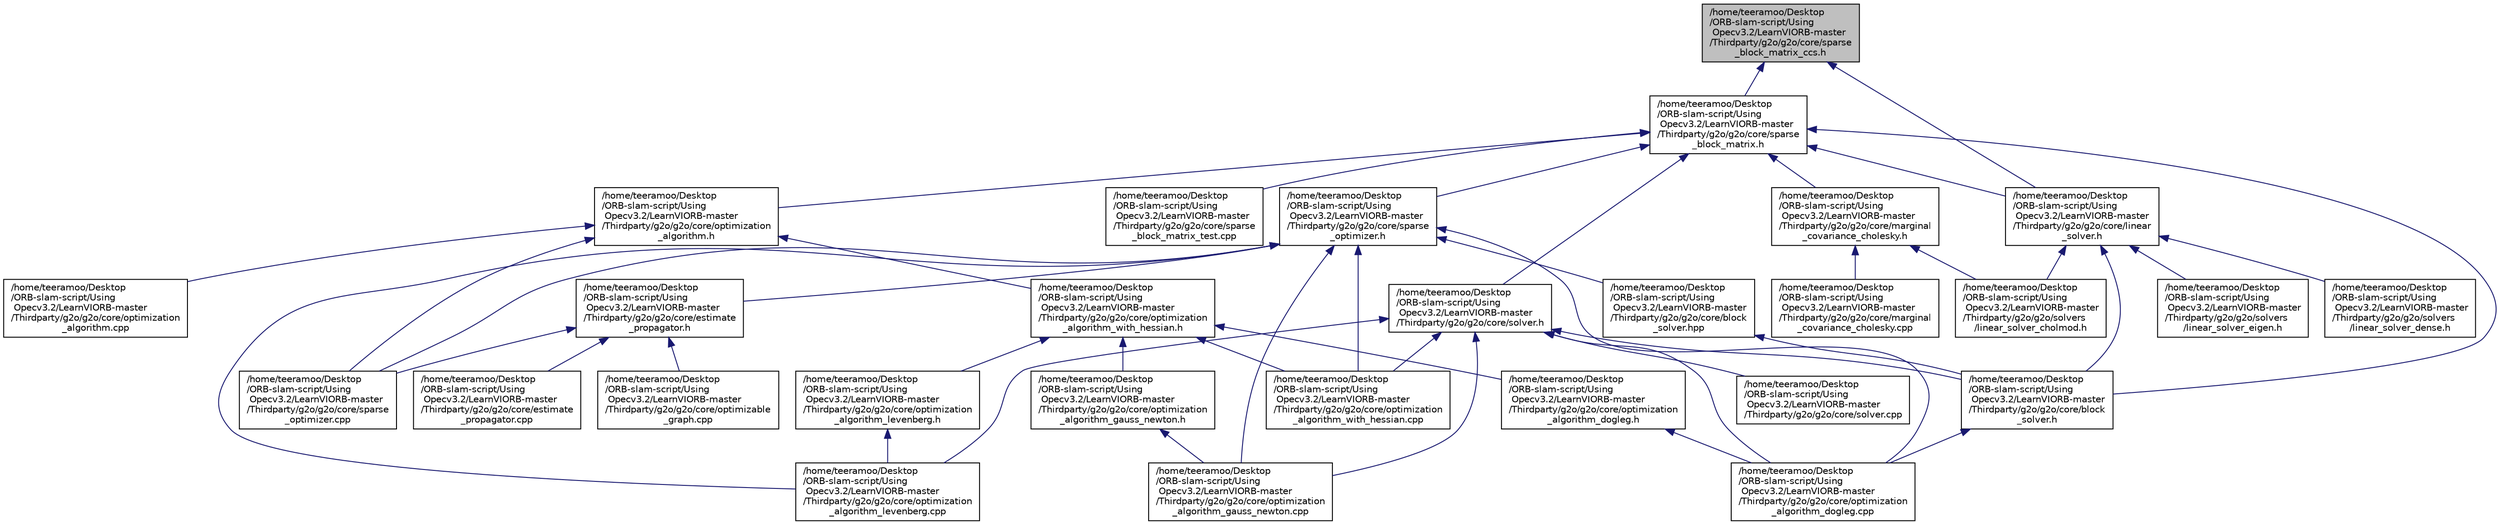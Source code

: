 digraph "/home/teeramoo/Desktop/ORB-slam-script/Using Opecv3.2/LearnVIORB-master/Thirdparty/g2o/g2o/core/sparse_block_matrix_ccs.h"
{
  edge [fontname="Helvetica",fontsize="10",labelfontname="Helvetica",labelfontsize="10"];
  node [fontname="Helvetica",fontsize="10",shape=record];
  Node1 [label="/home/teeramoo/Desktop\l/ORB-slam-script/Using\l Opecv3.2/LearnVIORB-master\l/Thirdparty/g2o/g2o/core/sparse\l_block_matrix_ccs.h",height=0.2,width=0.4,color="black", fillcolor="grey75", style="filled", fontcolor="black"];
  Node1 -> Node2 [dir="back",color="midnightblue",fontsize="10",style="solid"];
  Node2 [label="/home/teeramoo/Desktop\l/ORB-slam-script/Using\l Opecv3.2/LearnVIORB-master\l/Thirdparty/g2o/g2o/core/sparse\l_block_matrix.h",height=0.2,width=0.4,color="black", fillcolor="white", style="filled",URL="$sparse__block__matrix_8h.html"];
  Node2 -> Node3 [dir="back",color="midnightblue",fontsize="10",style="solid"];
  Node3 [label="/home/teeramoo/Desktop\l/ORB-slam-script/Using\l Opecv3.2/LearnVIORB-master\l/Thirdparty/g2o/g2o/core/solver.h",height=0.2,width=0.4,color="black", fillcolor="white", style="filled",URL="$solver_8h.html"];
  Node3 -> Node4 [dir="back",color="midnightblue",fontsize="10",style="solid"];
  Node4 [label="/home/teeramoo/Desktop\l/ORB-slam-script/Using\l Opecv3.2/LearnVIORB-master\l/Thirdparty/g2o/g2o/core/block\l_solver.h",height=0.2,width=0.4,color="black", fillcolor="white", style="filled",URL="$block__solver_8h.html"];
  Node4 -> Node5 [dir="back",color="midnightblue",fontsize="10",style="solid"];
  Node5 [label="/home/teeramoo/Desktop\l/ORB-slam-script/Using\l Opecv3.2/LearnVIORB-master\l/Thirdparty/g2o/g2o/core/optimization\l_algorithm_dogleg.cpp",height=0.2,width=0.4,color="black", fillcolor="white", style="filled",URL="$optimization__algorithm__dogleg_8cpp.html"];
  Node3 -> Node5 [dir="back",color="midnightblue",fontsize="10",style="solid"];
  Node3 -> Node6 [dir="back",color="midnightblue",fontsize="10",style="solid"];
  Node6 [label="/home/teeramoo/Desktop\l/ORB-slam-script/Using\l Opecv3.2/LearnVIORB-master\l/Thirdparty/g2o/g2o/core/optimization\l_algorithm_gauss_newton.cpp",height=0.2,width=0.4,color="black", fillcolor="white", style="filled",URL="$optimization__algorithm__gauss__newton_8cpp.html"];
  Node3 -> Node7 [dir="back",color="midnightblue",fontsize="10",style="solid"];
  Node7 [label="/home/teeramoo/Desktop\l/ORB-slam-script/Using\l Opecv3.2/LearnVIORB-master\l/Thirdparty/g2o/g2o/core/optimization\l_algorithm_levenberg.cpp",height=0.2,width=0.4,color="black", fillcolor="white", style="filled",URL="$optimization__algorithm__levenberg_8cpp.html"];
  Node3 -> Node8 [dir="back",color="midnightblue",fontsize="10",style="solid"];
  Node8 [label="/home/teeramoo/Desktop\l/ORB-slam-script/Using\l Opecv3.2/LearnVIORB-master\l/Thirdparty/g2o/g2o/core/optimization\l_algorithm_with_hessian.cpp",height=0.2,width=0.4,color="black", fillcolor="white", style="filled",URL="$optimization__algorithm__with__hessian_8cpp.html"];
  Node3 -> Node9 [dir="back",color="midnightblue",fontsize="10",style="solid"];
  Node9 [label="/home/teeramoo/Desktop\l/ORB-slam-script/Using\l Opecv3.2/LearnVIORB-master\l/Thirdparty/g2o/g2o/core/solver.cpp",height=0.2,width=0.4,color="black", fillcolor="white", style="filled",URL="$solver_8cpp.html"];
  Node2 -> Node10 [dir="back",color="midnightblue",fontsize="10",style="solid"];
  Node10 [label="/home/teeramoo/Desktop\l/ORB-slam-script/Using\l Opecv3.2/LearnVIORB-master\l/Thirdparty/g2o/g2o/core/linear\l_solver.h",height=0.2,width=0.4,color="black", fillcolor="white", style="filled",URL="$linear__solver_8h.html"];
  Node10 -> Node4 [dir="back",color="midnightblue",fontsize="10",style="solid"];
  Node10 -> Node11 [dir="back",color="midnightblue",fontsize="10",style="solid"];
  Node11 [label="/home/teeramoo/Desktop\l/ORB-slam-script/Using\l Opecv3.2/LearnVIORB-master\l/Thirdparty/g2o/g2o/solvers\l/linear_solver_cholmod.h",height=0.2,width=0.4,color="black", fillcolor="white", style="filled",URL="$linear__solver__cholmod_8h.html"];
  Node10 -> Node12 [dir="back",color="midnightblue",fontsize="10",style="solid"];
  Node12 [label="/home/teeramoo/Desktop\l/ORB-slam-script/Using\l Opecv3.2/LearnVIORB-master\l/Thirdparty/g2o/g2o/solvers\l/linear_solver_dense.h",height=0.2,width=0.4,color="black", fillcolor="white", style="filled",URL="$linear__solver__dense_8h.html"];
  Node10 -> Node13 [dir="back",color="midnightblue",fontsize="10",style="solid"];
  Node13 [label="/home/teeramoo/Desktop\l/ORB-slam-script/Using\l Opecv3.2/LearnVIORB-master\l/Thirdparty/g2o/g2o/solvers\l/linear_solver_eigen.h",height=0.2,width=0.4,color="black", fillcolor="white", style="filled",URL="$linear__solver__eigen_8h.html"];
  Node2 -> Node4 [dir="back",color="midnightblue",fontsize="10",style="solid"];
  Node2 -> Node14 [dir="back",color="midnightblue",fontsize="10",style="solid"];
  Node14 [label="/home/teeramoo/Desktop\l/ORB-slam-script/Using\l Opecv3.2/LearnVIORB-master\l/Thirdparty/g2o/g2o/core/sparse\l_optimizer.h",height=0.2,width=0.4,color="black", fillcolor="white", style="filled",URL="$sparse__optimizer_8h.html"];
  Node14 -> Node15 [dir="back",color="midnightblue",fontsize="10",style="solid"];
  Node15 [label="/home/teeramoo/Desktop\l/ORB-slam-script/Using\l Opecv3.2/LearnVIORB-master\l/Thirdparty/g2o/g2o/core/block\l_solver.hpp",height=0.2,width=0.4,color="black", fillcolor="white", style="filled",URL="$block__solver_8hpp.html"];
  Node15 -> Node4 [dir="back",color="midnightblue",fontsize="10",style="solid"];
  Node14 -> Node16 [dir="back",color="midnightblue",fontsize="10",style="solid"];
  Node16 [label="/home/teeramoo/Desktop\l/ORB-slam-script/Using\l Opecv3.2/LearnVIORB-master\l/Thirdparty/g2o/g2o/core/estimate\l_propagator.h",height=0.2,width=0.4,color="black", fillcolor="white", style="filled",URL="$estimate__propagator_8h.html"];
  Node16 -> Node17 [dir="back",color="midnightblue",fontsize="10",style="solid"];
  Node17 [label="/home/teeramoo/Desktop\l/ORB-slam-script/Using\l Opecv3.2/LearnVIORB-master\l/Thirdparty/g2o/g2o/core/estimate\l_propagator.cpp",height=0.2,width=0.4,color="black", fillcolor="white", style="filled",URL="$estimate__propagator_8cpp.html"];
  Node16 -> Node18 [dir="back",color="midnightblue",fontsize="10",style="solid"];
  Node18 [label="/home/teeramoo/Desktop\l/ORB-slam-script/Using\l Opecv3.2/LearnVIORB-master\l/Thirdparty/g2o/g2o/core/optimizable\l_graph.cpp",height=0.2,width=0.4,color="black", fillcolor="white", style="filled",URL="$optimizable__graph_8cpp.html"];
  Node16 -> Node19 [dir="back",color="midnightblue",fontsize="10",style="solid"];
  Node19 [label="/home/teeramoo/Desktop\l/ORB-slam-script/Using\l Opecv3.2/LearnVIORB-master\l/Thirdparty/g2o/g2o/core/sparse\l_optimizer.cpp",height=0.2,width=0.4,color="black", fillcolor="white", style="filled",URL="$sparse__optimizer_8cpp.html"];
  Node14 -> Node5 [dir="back",color="midnightblue",fontsize="10",style="solid"];
  Node14 -> Node6 [dir="back",color="midnightblue",fontsize="10",style="solid"];
  Node14 -> Node7 [dir="back",color="midnightblue",fontsize="10",style="solid"];
  Node14 -> Node8 [dir="back",color="midnightblue",fontsize="10",style="solid"];
  Node14 -> Node19 [dir="back",color="midnightblue",fontsize="10",style="solid"];
  Node2 -> Node20 [dir="back",color="midnightblue",fontsize="10",style="solid"];
  Node20 [label="/home/teeramoo/Desktop\l/ORB-slam-script/Using\l Opecv3.2/LearnVIORB-master\l/Thirdparty/g2o/g2o/core/marginal\l_covariance_cholesky.h",height=0.2,width=0.4,color="black", fillcolor="white", style="filled",URL="$marginal__covariance__cholesky_8h.html"];
  Node20 -> Node21 [dir="back",color="midnightblue",fontsize="10",style="solid"];
  Node21 [label="/home/teeramoo/Desktop\l/ORB-slam-script/Using\l Opecv3.2/LearnVIORB-master\l/Thirdparty/g2o/g2o/core/marginal\l_covariance_cholesky.cpp",height=0.2,width=0.4,color="black", fillcolor="white", style="filled",URL="$marginal__covariance__cholesky_8cpp.html"];
  Node20 -> Node11 [dir="back",color="midnightblue",fontsize="10",style="solid"];
  Node2 -> Node22 [dir="back",color="midnightblue",fontsize="10",style="solid"];
  Node22 [label="/home/teeramoo/Desktop\l/ORB-slam-script/Using\l Opecv3.2/LearnVIORB-master\l/Thirdparty/g2o/g2o/core/optimization\l_algorithm.h",height=0.2,width=0.4,color="black", fillcolor="white", style="filled",URL="$optimization__algorithm_8h.html"];
  Node22 -> Node23 [dir="back",color="midnightblue",fontsize="10",style="solid"];
  Node23 [label="/home/teeramoo/Desktop\l/ORB-slam-script/Using\l Opecv3.2/LearnVIORB-master\l/Thirdparty/g2o/g2o/core/optimization\l_algorithm.cpp",height=0.2,width=0.4,color="black", fillcolor="white", style="filled",URL="$optimization__algorithm_8cpp.html"];
  Node22 -> Node24 [dir="back",color="midnightblue",fontsize="10",style="solid"];
  Node24 [label="/home/teeramoo/Desktop\l/ORB-slam-script/Using\l Opecv3.2/LearnVIORB-master\l/Thirdparty/g2o/g2o/core/optimization\l_algorithm_with_hessian.h",height=0.2,width=0.4,color="black", fillcolor="white", style="filled",URL="$optimization__algorithm__with__hessian_8h.html"];
  Node24 -> Node25 [dir="back",color="midnightblue",fontsize="10",style="solid"];
  Node25 [label="/home/teeramoo/Desktop\l/ORB-slam-script/Using\l Opecv3.2/LearnVIORB-master\l/Thirdparty/g2o/g2o/core/optimization\l_algorithm_dogleg.h",height=0.2,width=0.4,color="black", fillcolor="white", style="filled",URL="$optimization__algorithm__dogleg_8h.html"];
  Node25 -> Node5 [dir="back",color="midnightblue",fontsize="10",style="solid"];
  Node24 -> Node26 [dir="back",color="midnightblue",fontsize="10",style="solid"];
  Node26 [label="/home/teeramoo/Desktop\l/ORB-slam-script/Using\l Opecv3.2/LearnVIORB-master\l/Thirdparty/g2o/g2o/core/optimization\l_algorithm_gauss_newton.h",height=0.2,width=0.4,color="black", fillcolor="white", style="filled",URL="$optimization__algorithm__gauss__newton_8h.html"];
  Node26 -> Node6 [dir="back",color="midnightblue",fontsize="10",style="solid"];
  Node24 -> Node27 [dir="back",color="midnightblue",fontsize="10",style="solid"];
  Node27 [label="/home/teeramoo/Desktop\l/ORB-slam-script/Using\l Opecv3.2/LearnVIORB-master\l/Thirdparty/g2o/g2o/core/optimization\l_algorithm_levenberg.h",height=0.2,width=0.4,color="black", fillcolor="white", style="filled",URL="$optimization__algorithm__levenberg_8h.html"];
  Node27 -> Node7 [dir="back",color="midnightblue",fontsize="10",style="solid"];
  Node24 -> Node8 [dir="back",color="midnightblue",fontsize="10",style="solid"];
  Node22 -> Node19 [dir="back",color="midnightblue",fontsize="10",style="solid"];
  Node2 -> Node28 [dir="back",color="midnightblue",fontsize="10",style="solid"];
  Node28 [label="/home/teeramoo/Desktop\l/ORB-slam-script/Using\l Opecv3.2/LearnVIORB-master\l/Thirdparty/g2o/g2o/core/sparse\l_block_matrix_test.cpp",height=0.2,width=0.4,color="black", fillcolor="white", style="filled",URL="$sparse__block__matrix__test_8cpp.html"];
  Node1 -> Node10 [dir="back",color="midnightblue",fontsize="10",style="solid"];
}
